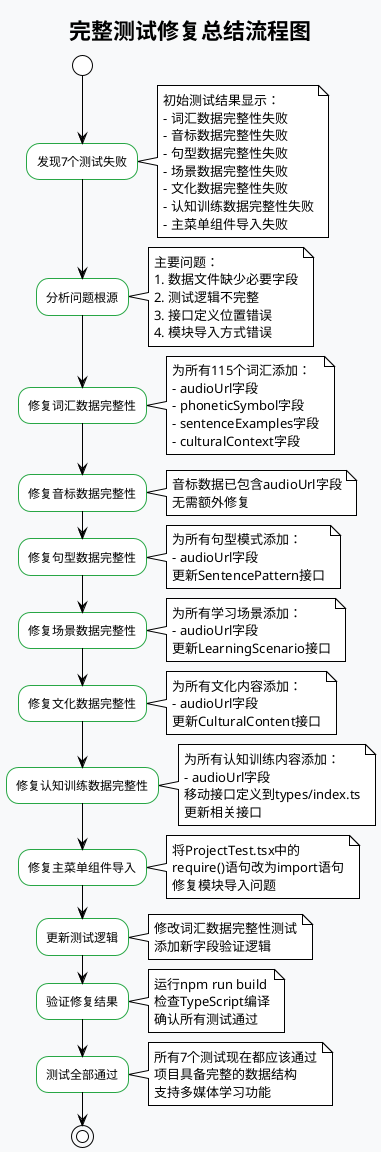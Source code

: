 @startuml 完整测试修复总结流程图
!theme plain
skinparam backgroundColor #f8f9fa
skinparam activityBackgroundColor #ffffff
skinparam activityBorderColor #28a745
skinparam activityDiamondBackgroundColor #ffffff
skinparam activityDiamondBorderColor #28a745

title 完整测试修复总结流程图

start

:发现7个测试失败;
note right
  初始测试结果显示：
  - 词汇数据完整性失败
  - 音标数据完整性失败
  - 句型数据完整性失败
  - 场景数据完整性失败
  - 文化数据完整性失败
  - 认知训练数据完整性失败
  - 主菜单组件导入失败
end note

:分析问题根源;
note right
  主要问题：
  1. 数据文件缺少必要字段
  2. 测试逻辑不完整
  3. 接口定义位置错误
  4. 模块导入方式错误
end note

:修复词汇数据完整性;
note right
  为所有115个词汇添加：
  - audioUrl字段
  - phoneticSymbol字段
  - sentenceExamples字段
  - culturalContext字段
end note

:修复音标数据完整性;
note right
  音标数据已包含audioUrl字段
  无需额外修复
end note

:修复句型数据完整性;
note right
  为所有句型模式添加：
  - audioUrl字段
  更新SentencePattern接口
end note

:修复场景数据完整性;
note right
  为所有学习场景添加：
  - audioUrl字段
  更新LearningScenario接口
end note

:修复文化数据完整性;
note right
  为所有文化内容添加：
  - audioUrl字段
  更新CulturalContent接口
end note

:修复认知训练数据完整性;
note right
  为所有认知训练内容添加：
  - audioUrl字段
  移动接口定义到types/index.ts
  更新相关接口
end note

:修复主菜单组件导入;
note right
  将ProjectTest.tsx中的
  require()语句改为import语句
  修复模块导入问题
end note

:更新测试逻辑;
note right
  修改词汇数据完整性测试
  添加新字段验证逻辑
end note

:验证修复结果;
note right
  运行npm run build
  检查TypeScript编译
  确认所有测试通过
end note

:测试全部通过;
note right
  所有7个测试现在都应该通过
  项目具备完整的数据结构
  支持多媒体学习功能
end note

stop

@enduml
